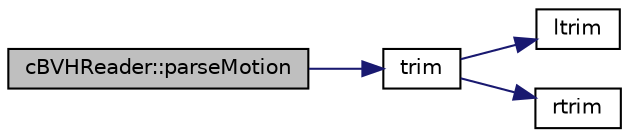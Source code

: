 digraph "cBVHReader::parseMotion"
{
 // LATEX_PDF_SIZE
  edge [fontname="Helvetica",fontsize="10",labelfontname="Helvetica",labelfontsize="10"];
  node [fontname="Helvetica",fontsize="10",shape=record];
  rankdir="LR";
  Node1 [label="cBVHReader::parseMotion",height=0.2,width=0.4,color="black", fillcolor="grey75", style="filled", fontcolor="black",tooltip=" "];
  Node1 -> Node2 [color="midnightblue",fontsize="10",style="solid",fontname="Helvetica"];
  Node2 [label="trim",height=0.2,width=0.4,color="black", fillcolor="white", style="filled",URL="$_b_v_h_reader_8h.html#a1fd5b09c2d05ba0c3530ce327b9bf1eb",tooltip=" "];
  Node2 -> Node3 [color="midnightblue",fontsize="10",style="solid",fontname="Helvetica"];
  Node3 [label="ltrim",height=0.2,width=0.4,color="black", fillcolor="white", style="filled",URL="$_b_v_h_reader_8h.html#abc3e05de3b9a7518e4b79f789ac32fc2",tooltip=" "];
  Node2 -> Node4 [color="midnightblue",fontsize="10",style="solid",fontname="Helvetica"];
  Node4 [label="rtrim",height=0.2,width=0.4,color="black", fillcolor="white", style="filled",URL="$_b_v_h_reader_8h.html#aeb0502cfa0286df2ea5da76564fbc0d9",tooltip=" "];
}
